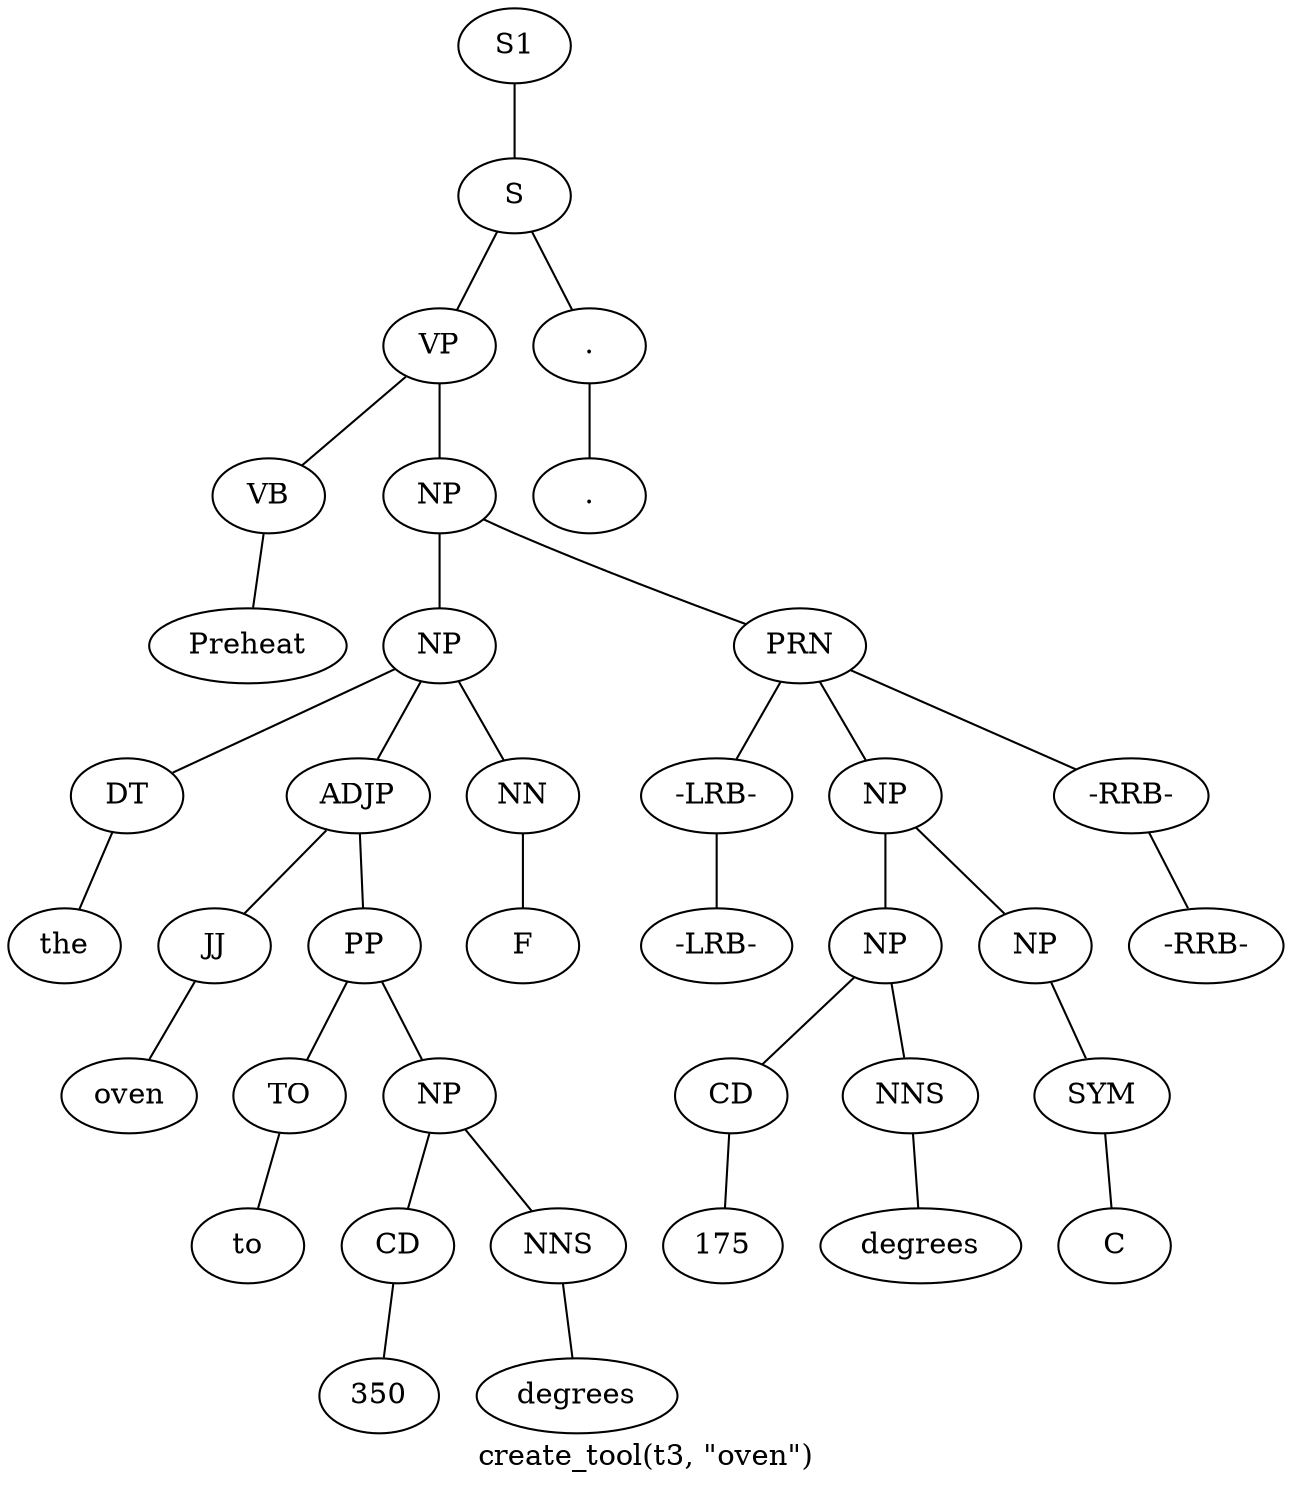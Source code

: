graph SyntaxGraph {
	label = "create_tool(t3, \"oven\")";
	Node0 [label="S1"];
	Node1 [label="S"];
	Node2 [label="VP"];
	Node3 [label="VB"];
	Node4 [label="Preheat"];
	Node5 [label="NP"];
	Node6 [label="NP"];
	Node7 [label="DT"];
	Node8 [label="the"];
	Node9 [label="ADJP"];
	Node10 [label="JJ"];
	Node11 [label="oven"];
	Node12 [label="PP"];
	Node13 [label="TO"];
	Node14 [label="to"];
	Node15 [label="NP"];
	Node16 [label="CD"];
	Node17 [label="350"];
	Node18 [label="NNS"];
	Node19 [label="degrees"];
	Node20 [label="NN"];
	Node21 [label="F"];
	Node22 [label="PRN"];
	Node23 [label="-LRB-"];
	Node24 [label="-LRB-"];
	Node25 [label="NP"];
	Node26 [label="NP"];
	Node27 [label="CD"];
	Node28 [label="175"];
	Node29 [label="NNS"];
	Node30 [label="degrees"];
	Node31 [label="NP"];
	Node32 [label="SYM"];
	Node33 [label="C"];
	Node34 [label="-RRB-"];
	Node35 [label="-RRB-"];
	Node36 [label="."];
	Node37 [label="."];

	Node0 -- Node1;
	Node1 -- Node2;
	Node1 -- Node36;
	Node2 -- Node3;
	Node2 -- Node5;
	Node3 -- Node4;
	Node5 -- Node6;
	Node5 -- Node22;
	Node6 -- Node7;
	Node6 -- Node9;
	Node6 -- Node20;
	Node7 -- Node8;
	Node9 -- Node10;
	Node9 -- Node12;
	Node10 -- Node11;
	Node12 -- Node13;
	Node12 -- Node15;
	Node13 -- Node14;
	Node15 -- Node16;
	Node15 -- Node18;
	Node16 -- Node17;
	Node18 -- Node19;
	Node20 -- Node21;
	Node22 -- Node23;
	Node22 -- Node25;
	Node22 -- Node34;
	Node23 -- Node24;
	Node25 -- Node26;
	Node25 -- Node31;
	Node26 -- Node27;
	Node26 -- Node29;
	Node27 -- Node28;
	Node29 -- Node30;
	Node31 -- Node32;
	Node32 -- Node33;
	Node34 -- Node35;
	Node36 -- Node37;
}